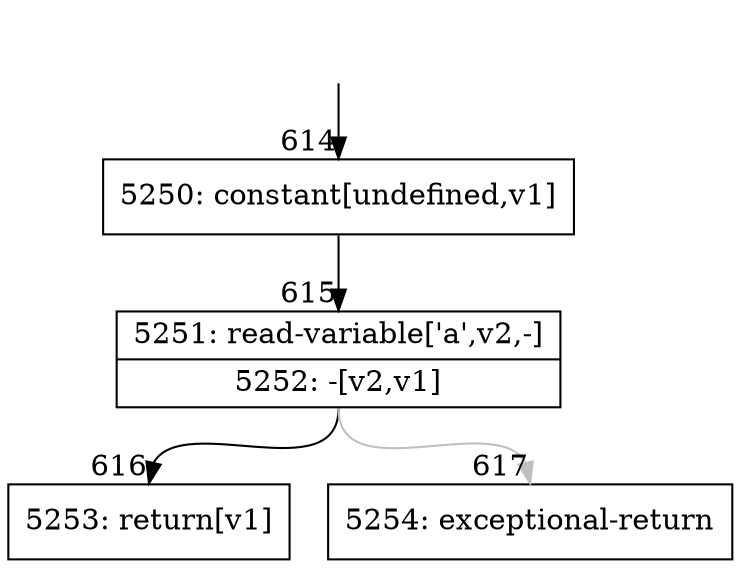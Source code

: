 digraph {
rankdir="TD"
BB_entry23[shape=none,label=""];
BB_entry23 -> BB614 [tailport=s, headport=n, headlabel="    614"]
BB614 [shape=record label="{5250: constant[undefined,v1]}" ] 
BB614 -> BB615 [tailport=s, headport=n, headlabel="      615"]
BB615 [shape=record label="{5251: read-variable['a',v2,-]|5252: -[v2,v1]}" ] 
BB615 -> BB616 [tailport=s, headport=n, headlabel="      616"]
BB615 -> BB617 [tailport=s, headport=n, color=gray, headlabel="      617"]
BB616 [shape=record label="{5253: return[v1]}" ] 
BB617 [shape=record label="{5254: exceptional-return}" ] 
//#$~ 202
}
